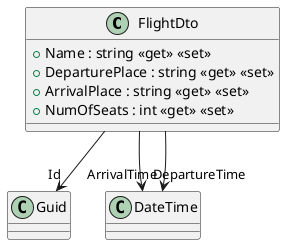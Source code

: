@startuml
class FlightDto {
    + Name : string <<get>> <<set>>
    + DeparturePlace : string <<get>> <<set>>
    + ArrivalPlace : string <<get>> <<set>>
    + NumOfSeats : int <<get>> <<set>>
}
FlightDto --> "Id" Guid
FlightDto --> "DepartureTime" DateTime
FlightDto --> "ArrivalTime" DateTime
@enduml

